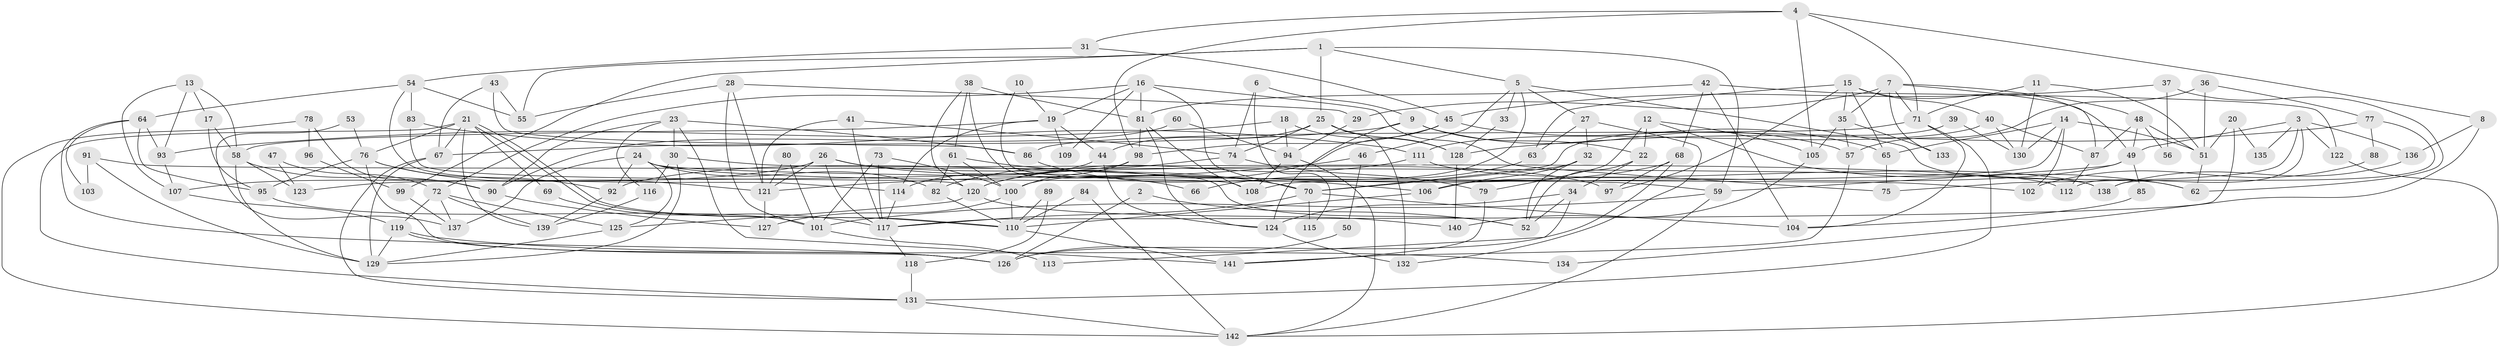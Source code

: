 // Generated by graph-tools (version 1.1) at 2025/14/03/09/25 04:14:59]
// undirected, 142 vertices, 284 edges
graph export_dot {
graph [start="1"]
  node [color=gray90,style=filled];
  1;
  2;
  3;
  4;
  5;
  6;
  7;
  8;
  9;
  10;
  11;
  12;
  13;
  14;
  15;
  16;
  17;
  18;
  19;
  20;
  21;
  22;
  23;
  24;
  25;
  26;
  27;
  28;
  29;
  30;
  31;
  32;
  33;
  34;
  35;
  36;
  37;
  38;
  39;
  40;
  41;
  42;
  43;
  44;
  45;
  46;
  47;
  48;
  49;
  50;
  51;
  52;
  53;
  54;
  55;
  56;
  57;
  58;
  59;
  60;
  61;
  62;
  63;
  64;
  65;
  66;
  67;
  68;
  69;
  70;
  71;
  72;
  73;
  74;
  75;
  76;
  77;
  78;
  79;
  80;
  81;
  82;
  83;
  84;
  85;
  86;
  87;
  88;
  89;
  90;
  91;
  92;
  93;
  94;
  95;
  96;
  97;
  98;
  99;
  100;
  101;
  102;
  103;
  104;
  105;
  106;
  107;
  108;
  109;
  110;
  111;
  112;
  113;
  114;
  115;
  116;
  117;
  118;
  119;
  120;
  121;
  122;
  123;
  124;
  125;
  126;
  127;
  128;
  129;
  130;
  131;
  132;
  133;
  134;
  135;
  136;
  137;
  138;
  139;
  140;
  141;
  142;
  1 -- 59;
  1 -- 25;
  1 -- 5;
  1 -- 55;
  1 -- 99;
  2 -- 126;
  2 -- 52;
  3 -- 122;
  3 -- 49;
  3 -- 75;
  3 -- 112;
  3 -- 135;
  3 -- 136;
  4 -- 71;
  4 -- 105;
  4 -- 8;
  4 -- 31;
  4 -- 98;
  5 -- 100;
  5 -- 27;
  5 -- 33;
  5 -- 46;
  5 -- 62;
  6 -- 74;
  6 -- 9;
  6 -- 115;
  7 -- 48;
  7 -- 87;
  7 -- 29;
  7 -- 35;
  7 -- 71;
  7 -- 133;
  8 -- 136;
  8 -- 134;
  9 -- 57;
  9 -- 67;
  9 -- 22;
  9 -- 124;
  10 -- 108;
  10 -- 19;
  11 -- 71;
  11 -- 51;
  11 -- 130;
  12 -- 105;
  12 -- 22;
  12 -- 62;
  12 -- 79;
  13 -- 93;
  13 -- 58;
  13 -- 17;
  13 -- 107;
  14 -- 65;
  14 -- 108;
  14 -- 51;
  14 -- 102;
  14 -- 130;
  15 -- 65;
  15 -- 40;
  15 -- 35;
  15 -- 49;
  15 -- 63;
  15 -- 97;
  16 -- 81;
  16 -- 70;
  16 -- 19;
  16 -- 72;
  16 -- 75;
  16 -- 109;
  17 -- 58;
  17 -- 95;
  18 -- 93;
  18 -- 94;
  18 -- 128;
  19 -- 114;
  19 -- 44;
  19 -- 58;
  19 -- 109;
  20 -- 51;
  20 -- 117;
  20 -- 135;
  21 -- 110;
  21 -- 110;
  21 -- 139;
  21 -- 67;
  21 -- 69;
  21 -- 76;
  21 -- 131;
  22 -- 52;
  22 -- 34;
  23 -- 90;
  23 -- 141;
  23 -- 30;
  23 -- 86;
  23 -- 116;
  24 -- 82;
  24 -- 59;
  24 -- 92;
  24 -- 102;
  24 -- 125;
  24 -- 137;
  25 -- 44;
  25 -- 132;
  25 -- 74;
  25 -- 128;
  26 -- 121;
  26 -- 107;
  26 -- 66;
  26 -- 97;
  26 -- 117;
  27 -- 32;
  27 -- 63;
  27 -- 132;
  28 -- 55;
  28 -- 101;
  28 -- 29;
  28 -- 121;
  29 -- 94;
  30 -- 129;
  30 -- 112;
  30 -- 116;
  31 -- 54;
  31 -- 45;
  32 -- 106;
  32 -- 52;
  32 -- 70;
  33 -- 128;
  34 -- 124;
  34 -- 52;
  34 -- 113;
  35 -- 57;
  35 -- 105;
  35 -- 133;
  36 -- 57;
  36 -- 51;
  36 -- 77;
  37 -- 45;
  37 -- 62;
  37 -- 56;
  38 -- 81;
  38 -- 120;
  38 -- 52;
  38 -- 61;
  39 -- 70;
  39 -- 130;
  40 -- 87;
  40 -- 130;
  40 -- 111;
  41 -- 121;
  41 -- 74;
  41 -- 117;
  42 -- 104;
  42 -- 68;
  42 -- 81;
  42 -- 122;
  43 -- 67;
  43 -- 86;
  43 -- 55;
  44 -- 124;
  44 -- 114;
  45 -- 120;
  45 -- 65;
  45 -- 98;
  46 -- 121;
  46 -- 50;
  47 -- 123;
  47 -- 72;
  48 -- 51;
  48 -- 49;
  48 -- 56;
  48 -- 87;
  49 -- 106;
  49 -- 59;
  49 -- 85;
  50 -- 126;
  51 -- 62;
  53 -- 137;
  53 -- 76;
  54 -- 55;
  54 -- 114;
  54 -- 64;
  54 -- 83;
  57 -- 141;
  58 -- 129;
  58 -- 90;
  58 -- 123;
  59 -- 101;
  59 -- 142;
  60 -- 90;
  60 -- 94;
  61 -- 70;
  61 -- 82;
  61 -- 100;
  63 -- 66;
  64 -- 95;
  64 -- 93;
  64 -- 103;
  64 -- 126;
  65 -- 75;
  67 -- 129;
  67 -- 131;
  68 -- 97;
  68 -- 126;
  68 -- 92;
  69 -- 117;
  70 -- 117;
  70 -- 104;
  70 -- 115;
  71 -- 131;
  71 -- 86;
  71 -- 104;
  72 -- 139;
  72 -- 119;
  72 -- 125;
  72 -- 137;
  73 -- 117;
  73 -- 100;
  73 -- 101;
  74 -- 82;
  74 -- 79;
  76 -- 92;
  76 -- 95;
  76 -- 121;
  76 -- 126;
  77 -- 128;
  77 -- 88;
  77 -- 138;
  78 -- 90;
  78 -- 142;
  78 -- 96;
  79 -- 141;
  80 -- 121;
  80 -- 101;
  81 -- 98;
  81 -- 108;
  81 -- 124;
  82 -- 110;
  83 -- 111;
  83 -- 120;
  84 -- 110;
  84 -- 142;
  85 -- 104;
  86 -- 106;
  87 -- 112;
  88 -- 102;
  89 -- 118;
  89 -- 110;
  90 -- 127;
  91 -- 129;
  91 -- 138;
  91 -- 103;
  92 -- 139;
  93 -- 107;
  94 -- 142;
  94 -- 108;
  95 -- 101;
  96 -- 99;
  98 -- 100;
  98 -- 123;
  99 -- 137;
  100 -- 110;
  100 -- 127;
  101 -- 113;
  105 -- 140;
  106 -- 110;
  107 -- 119;
  110 -- 141;
  111 -- 120;
  111 -- 138;
  114 -- 117;
  116 -- 139;
  117 -- 118;
  118 -- 131;
  119 -- 126;
  119 -- 129;
  119 -- 134;
  120 -- 125;
  120 -- 140;
  121 -- 127;
  122 -- 142;
  124 -- 132;
  125 -- 129;
  128 -- 140;
  131 -- 142;
  136 -- 138;
}
